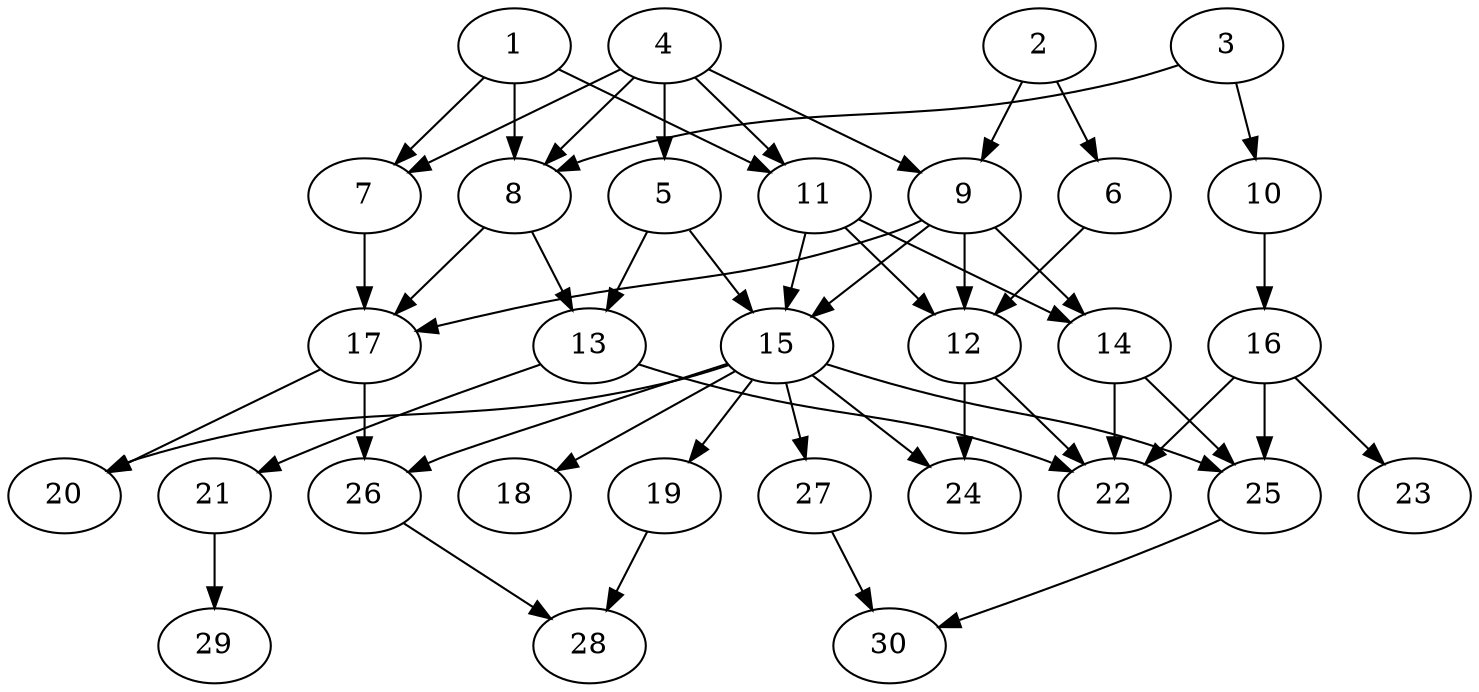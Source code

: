 // DAG automatically generated by daggen at Tue Aug  6 16:27:24 2019
// ./daggen --dot -n 30 --ccr 0.5 --fat 0.6 --regular 0.5 --density 0.6 --mindata 5242880 --maxdata 52428800 
digraph G {
  1 [size="56475648", alpha="0.15", expect_size="28237824"] 
  1 -> 7 [size ="28237824"]
  1 -> 8 [size ="28237824"]
  1 -> 11 [size ="28237824"]
  2 [size="67022848", alpha="0.04", expect_size="33511424"] 
  2 -> 6 [size ="33511424"]
  2 -> 9 [size ="33511424"]
  3 [size="76632064", alpha="0.14", expect_size="38316032"] 
  3 -> 8 [size ="38316032"]
  3 -> 10 [size ="38316032"]
  4 [size="30033920", alpha="0.09", expect_size="15016960"] 
  4 -> 5 [size ="15016960"]
  4 -> 7 [size ="15016960"]
  4 -> 8 [size ="15016960"]
  4 -> 9 [size ="15016960"]
  4 -> 11 [size ="15016960"]
  5 [size="29218816", alpha="0.10", expect_size="14609408"] 
  5 -> 13 [size ="14609408"]
  5 -> 15 [size ="14609408"]
  6 [size="68423680", alpha="0.09", expect_size="34211840"] 
  6 -> 12 [size ="34211840"]
  7 [size="76511232", alpha="0.17", expect_size="38255616"] 
  7 -> 17 [size ="38255616"]
  8 [size="57225216", alpha="0.07", expect_size="28612608"] 
  8 -> 13 [size ="28612608"]
  8 -> 17 [size ="28612608"]
  9 [size="87943168", alpha="0.09", expect_size="43971584"] 
  9 -> 12 [size ="43971584"]
  9 -> 14 [size ="43971584"]
  9 -> 15 [size ="43971584"]
  9 -> 17 [size ="43971584"]
  10 [size="52084736", alpha="0.09", expect_size="26042368"] 
  10 -> 16 [size ="26042368"]
  11 [size="94023680", alpha="0.17", expect_size="47011840"] 
  11 -> 12 [size ="47011840"]
  11 -> 14 [size ="47011840"]
  11 -> 15 [size ="47011840"]
  12 [size="69623808", alpha="0.08", expect_size="34811904"] 
  12 -> 22 [size ="34811904"]
  12 -> 24 [size ="34811904"]
  13 [size="87709696", alpha="0.01", expect_size="43854848"] 
  13 -> 21 [size ="43854848"]
  13 -> 22 [size ="43854848"]
  14 [size="61624320", alpha="0.17", expect_size="30812160"] 
  14 -> 22 [size ="30812160"]
  14 -> 25 [size ="30812160"]
  15 [size="11128832", alpha="0.18", expect_size="5564416"] 
  15 -> 18 [size ="5564416"]
  15 -> 19 [size ="5564416"]
  15 -> 20 [size ="5564416"]
  15 -> 24 [size ="5564416"]
  15 -> 25 [size ="5564416"]
  15 -> 26 [size ="5564416"]
  15 -> 27 [size ="5564416"]
  16 [size="57282560", alpha="0.10", expect_size="28641280"] 
  16 -> 22 [size ="28641280"]
  16 -> 23 [size ="28641280"]
  16 -> 25 [size ="28641280"]
  17 [size="99903488", alpha="0.04", expect_size="49951744"] 
  17 -> 20 [size ="49951744"]
  17 -> 26 [size ="49951744"]
  18 [size="83992576", alpha="0.11", expect_size="41996288"] 
  19 [size="23306240", alpha="0.01", expect_size="11653120"] 
  19 -> 28 [size ="11653120"]
  20 [size="67411968", alpha="0.20", expect_size="33705984"] 
  21 [size="16723968", alpha="0.09", expect_size="8361984"] 
  21 -> 29 [size ="8361984"]
  22 [size="96585728", alpha="0.09", expect_size="48292864"] 
  23 [size="41787392", alpha="0.04", expect_size="20893696"] 
  24 [size="44765184", alpha="0.03", expect_size="22382592"] 
  25 [size="32020480", alpha="0.06", expect_size="16010240"] 
  25 -> 30 [size ="16010240"]
  26 [size="20336640", alpha="0.01", expect_size="10168320"] 
  26 -> 28 [size ="10168320"]
  27 [size="67510272", alpha="0.11", expect_size="33755136"] 
  27 -> 30 [size ="33755136"]
  28 [size="87156736", alpha="0.10", expect_size="43578368"] 
  29 [size="44713984", alpha="0.05", expect_size="22356992"] 
  30 [size="48218112", alpha="0.10", expect_size="24109056"] 
}

